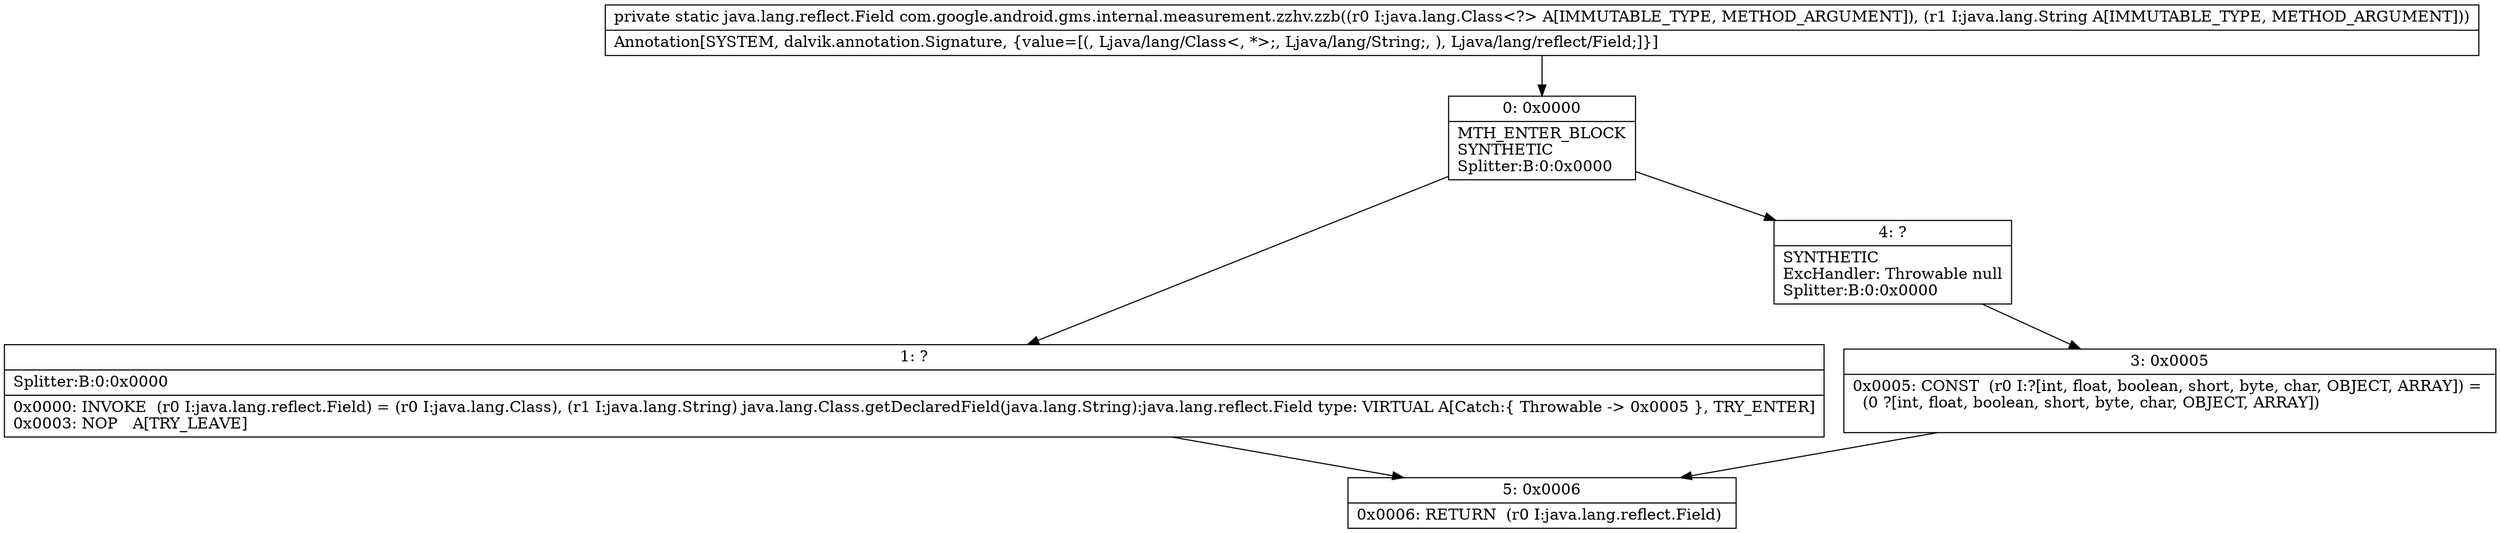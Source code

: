 digraph "CFG forcom.google.android.gms.internal.measurement.zzhv.zzb(Ljava\/lang\/Class;Ljava\/lang\/String;)Ljava\/lang\/reflect\/Field;" {
Node_0 [shape=record,label="{0\:\ 0x0000|MTH_ENTER_BLOCK\lSYNTHETIC\lSplitter:B:0:0x0000\l}"];
Node_1 [shape=record,label="{1\:\ ?|Splitter:B:0:0x0000\l|0x0000: INVOKE  (r0 I:java.lang.reflect.Field) = (r0 I:java.lang.Class), (r1 I:java.lang.String) java.lang.Class.getDeclaredField(java.lang.String):java.lang.reflect.Field type: VIRTUAL A[Catch:\{ Throwable \-\> 0x0005 \}, TRY_ENTER]\l0x0003: NOP   A[TRY_LEAVE]\l}"];
Node_3 [shape=record,label="{3\:\ 0x0005|0x0005: CONST  (r0 I:?[int, float, boolean, short, byte, char, OBJECT, ARRAY]) = \l  (0 ?[int, float, boolean, short, byte, char, OBJECT, ARRAY])\l \l}"];
Node_4 [shape=record,label="{4\:\ ?|SYNTHETIC\lExcHandler: Throwable null\lSplitter:B:0:0x0000\l}"];
Node_5 [shape=record,label="{5\:\ 0x0006|0x0006: RETURN  (r0 I:java.lang.reflect.Field) \l}"];
MethodNode[shape=record,label="{private static java.lang.reflect.Field com.google.android.gms.internal.measurement.zzhv.zzb((r0 I:java.lang.Class\<?\> A[IMMUTABLE_TYPE, METHOD_ARGUMENT]), (r1 I:java.lang.String A[IMMUTABLE_TYPE, METHOD_ARGUMENT]))  | Annotation[SYSTEM, dalvik.annotation.Signature, \{value=[(, Ljava\/lang\/Class\<, *\>;, Ljava\/lang\/String;, ), Ljava\/lang\/reflect\/Field;]\}]\l}"];
MethodNode -> Node_0;
Node_0 -> Node_1;
Node_0 -> Node_4;
Node_1 -> Node_5;
Node_3 -> Node_5;
Node_4 -> Node_3;
}


